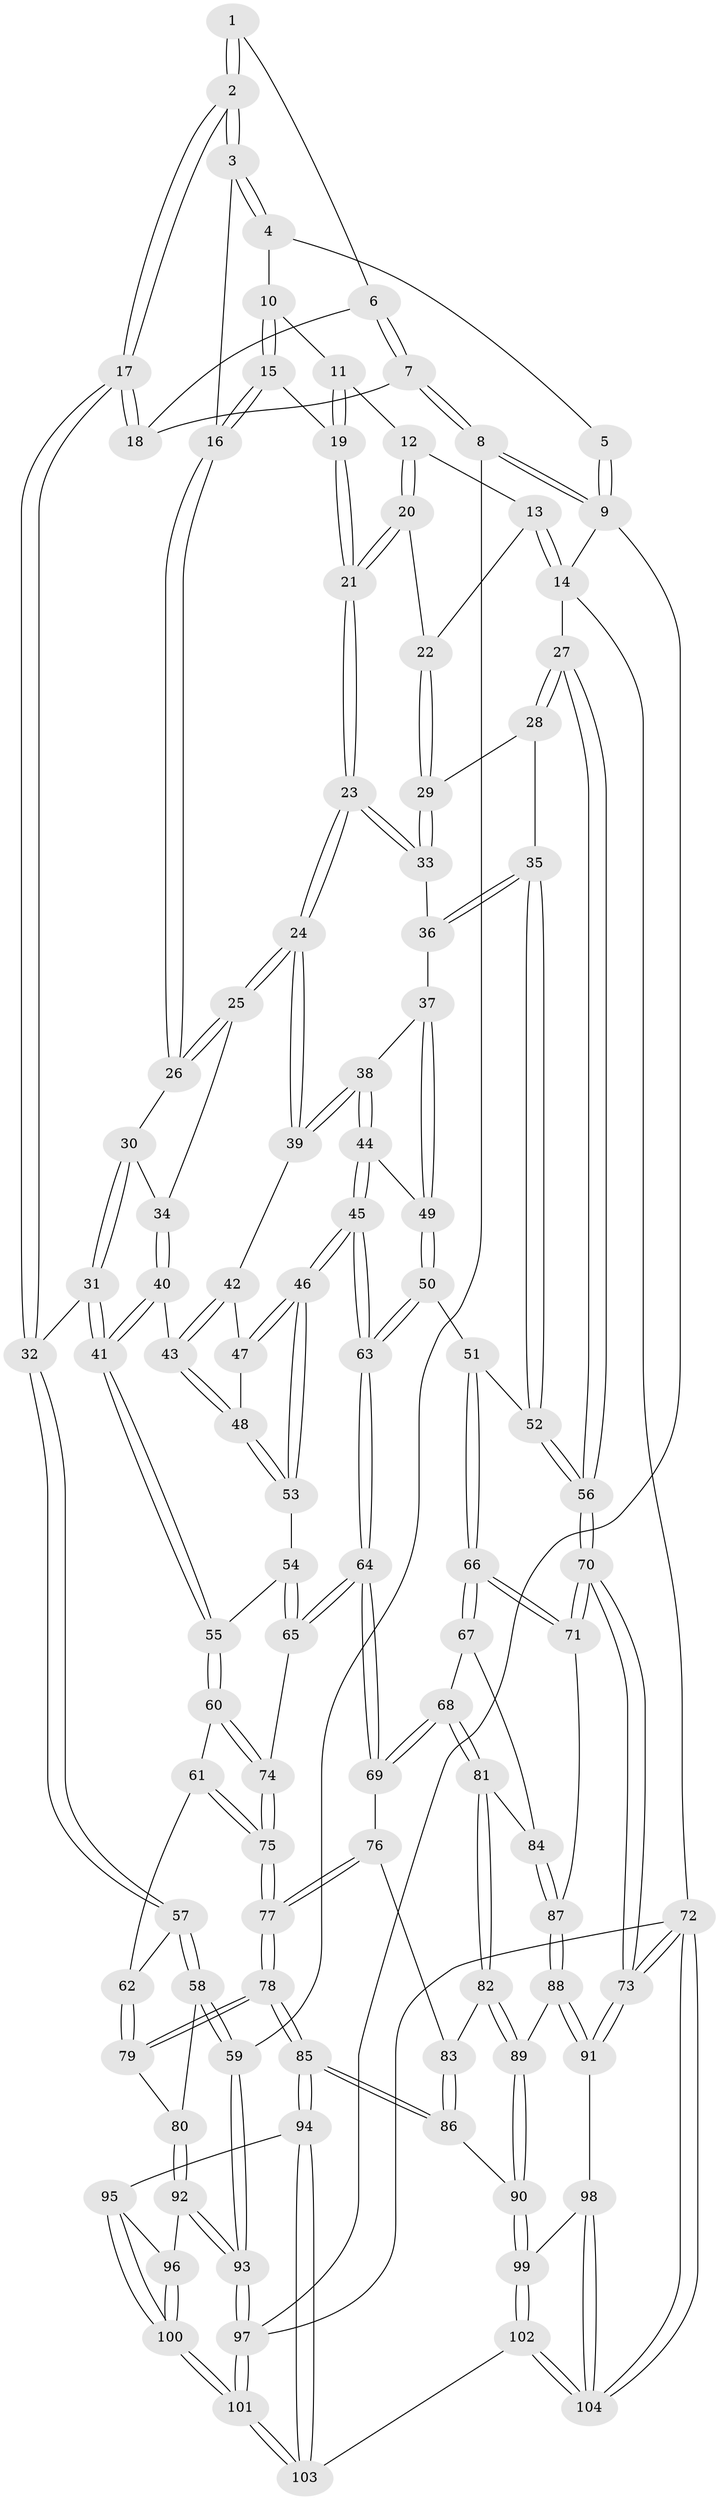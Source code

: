 // coarse degree distribution, {3: 0.0967741935483871, 4: 0.532258064516129, 5: 0.2903225806451613, 6: 0.08064516129032258}
// Generated by graph-tools (version 1.1) at 2025/52/02/27/25 19:52:44]
// undirected, 104 vertices, 257 edges
graph export_dot {
graph [start="1"]
  node [color=gray90,style=filled];
  1 [pos="+0.15031906775963003+0"];
  2 [pos="+0.29350841533961575+0.1238327549412155"];
  3 [pos="+0.45539361169205966+0.001152029310323078"];
  4 [pos="+0.5005194185338067+0"];
  5 [pos="+0.1471194743130957+0"];
  6 [pos="+0.11883906946612088+0"];
  7 [pos="+0+0.22193037033997726"];
  8 [pos="+0+0.2575784755135442"];
  9 [pos="+0+0"];
  10 [pos="+0.5318692528655388+0"];
  11 [pos="+0.9439794666132872+0"];
  12 [pos="+0.9475385169990914+0"];
  13 [pos="+1+0"];
  14 [pos="+1+0"];
  15 [pos="+0.6517438874227525+0.061803609917547166"];
  16 [pos="+0.5089475244402755+0.11768298056306178"];
  17 [pos="+0.2404891223266332+0.25202312117955095"];
  18 [pos="+0.21887091264895026+0.24555572301001416"];
  19 [pos="+0.6703179309643529+0.08204257570043437"];
  20 [pos="+0.7123011778862148+0.1511347176227892"];
  21 [pos="+0.7105841825123828+0.15243341960663434"];
  22 [pos="+0.8879682350692111+0.11223649059261533"];
  23 [pos="+0.6941108389700835+0.19459456530027797"];
  24 [pos="+0.6556423458136859+0.21766537916453427"];
  25 [pos="+0.6451876687104977+0.21338131939369157"];
  26 [pos="+0.5167968328348326+0.14890119684880565"];
  27 [pos="+1+0.11120786395895542"];
  28 [pos="+0.9135210136930765+0.19674742771485806"];
  29 [pos="+0.9097250372250328+0.18838268074893694"];
  30 [pos="+0.4834328904082593+0.18757357651568252"];
  31 [pos="+0.2699274444767645+0.2752129965431288"];
  32 [pos="+0.2529254842659324+0.2684042841890096"];
  33 [pos="+0.7018431350820843+0.19924642839390003"];
  34 [pos="+0.49845237511227264+0.2807898273530564"];
  35 [pos="+0.9035824438803006+0.26924955495407815"];
  36 [pos="+0.7507702265298+0.2365840441340195"];
  37 [pos="+0.7789027652981891+0.32627312272005093"];
  38 [pos="+0.6715113644249318+0.29667246970434247"];
  39 [pos="+0.6509865495145057+0.24019455893706682"];
  40 [pos="+0.497277928782312+0.30142886727434703"];
  41 [pos="+0.34733206010863793+0.3440635795932832"];
  42 [pos="+0.6451057334901196+0.24661906936222158"];
  43 [pos="+0.5197280040612535+0.31784585219730577"];
  44 [pos="+0.6916564425693312+0.35878329559877165"];
  45 [pos="+0.6284100139692631+0.4363438671070281"];
  46 [pos="+0.6017583216434728+0.4160929625575042"];
  47 [pos="+0.6063555496783906+0.32494470267915654"];
  48 [pos="+0.5313110771178079+0.3549119688687466"];
  49 [pos="+0.8037348744340943+0.391393929817204"];
  50 [pos="+0.8079306967252536+0.39452524979539694"];
  51 [pos="+0.8315242604716835+0.3988373052710761"];
  52 [pos="+0.9237080567595461+0.3321933304696138"];
  53 [pos="+0.5315025212946426+0.3954451933618661"];
  54 [pos="+0.49991657503195963+0.4149265007106013"];
  55 [pos="+0.38509725887000323+0.4111337157546641"];
  56 [pos="+1+0.43580794101386505"];
  57 [pos="+0.15344232636707436+0.5149783647841502"];
  58 [pos="+0.04984007883004807+0.5884315757564595"];
  59 [pos="+0+0.5644638679381829"];
  60 [pos="+0.38401352026563795+0.42591302424426647"];
  61 [pos="+0.35981473363262517+0.5001020904152936"];
  62 [pos="+0.3081910958350905+0.5448556139051549"];
  63 [pos="+0.6513454750781406+0.5267779922091154"];
  64 [pos="+0.6499501964620054+0.5376930566807272"];
  65 [pos="+0.5258848401853571+0.5189571027774901"];
  66 [pos="+0.8704848291632956+0.6102996946576428"];
  67 [pos="+0.6938936754705917+0.5899706562044871"];
  68 [pos="+0.6737437466884033+0.5852258127092408"];
  69 [pos="+0.6675167802775478+0.5816098179371514"];
  70 [pos="+1+0.7292049309395607"];
  71 [pos="+0.8926290682844209+0.6264327620593464"];
  72 [pos="+1+1"];
  73 [pos="+1+1"];
  74 [pos="+0.4996358082396143+0.5319932022424038"];
  75 [pos="+0.45789857411100865+0.5857319712253796"];
  76 [pos="+0.6332644448787536+0.6087810327805978"];
  77 [pos="+0.45666526029757815+0.6839724253941906"];
  78 [pos="+0.41561954515456634+0.7502753375152228"];
  79 [pos="+0.34986107560916097+0.7202156760398307"];
  80 [pos="+0.17559908265066995+0.7300800758198261"];
  81 [pos="+0.6748548400351132+0.7255319265253705"];
  82 [pos="+0.6621383059448332+0.7507974305804542"];
  83 [pos="+0.6020255297757455+0.7320876513320446"];
  84 [pos="+0.7361408104899312+0.7381160922298179"];
  85 [pos="+0.4373540362638236+0.7997936893533052"];
  86 [pos="+0.4852346666503465+0.8041071830596491"];
  87 [pos="+0.767238026389785+0.7630718081526074"];
  88 [pos="+0.7549450162665909+0.8089718614227128"];
  89 [pos="+0.672965073360153+0.8186419060173475"];
  90 [pos="+0.6294216336755978+0.858261461527263"];
  91 [pos="+0.8232488708213095+0.8850882674103329"];
  92 [pos="+0.16541333246058673+0.7810793056484584"];
  93 [pos="+0+0.9995281945335587"];
  94 [pos="+0.4064362746213435+0.9081632829145999"];
  95 [pos="+0.2812161034557563+0.918127688680243"];
  96 [pos="+0.1665736970960931+0.8343640481294725"];
  97 [pos="+0+1"];
  98 [pos="+0.6972146185037791+0.9023090497409642"];
  99 [pos="+0.6339640472095376+0.8742082888458369"];
  100 [pos="+0+1"];
  101 [pos="+0+1"];
  102 [pos="+0.5982597058749797+1"];
  103 [pos="+0.4812412972467318+1"];
  104 [pos="+0.8835309326096117+1"];
  1 -- 2;
  1 -- 2;
  1 -- 6;
  2 -- 3;
  2 -- 3;
  2 -- 17;
  2 -- 17;
  3 -- 4;
  3 -- 4;
  3 -- 16;
  4 -- 5;
  4 -- 10;
  5 -- 9;
  5 -- 9;
  6 -- 7;
  6 -- 7;
  6 -- 18;
  7 -- 8;
  7 -- 8;
  7 -- 18;
  8 -- 9;
  8 -- 9;
  8 -- 59;
  9 -- 14;
  9 -- 97;
  10 -- 11;
  10 -- 15;
  10 -- 15;
  11 -- 12;
  11 -- 19;
  11 -- 19;
  12 -- 13;
  12 -- 20;
  12 -- 20;
  13 -- 14;
  13 -- 14;
  13 -- 22;
  14 -- 27;
  14 -- 72;
  15 -- 16;
  15 -- 16;
  15 -- 19;
  16 -- 26;
  16 -- 26;
  17 -- 18;
  17 -- 18;
  17 -- 32;
  17 -- 32;
  19 -- 21;
  19 -- 21;
  20 -- 21;
  20 -- 21;
  20 -- 22;
  21 -- 23;
  21 -- 23;
  22 -- 29;
  22 -- 29;
  23 -- 24;
  23 -- 24;
  23 -- 33;
  23 -- 33;
  24 -- 25;
  24 -- 25;
  24 -- 39;
  24 -- 39;
  25 -- 26;
  25 -- 26;
  25 -- 34;
  26 -- 30;
  27 -- 28;
  27 -- 28;
  27 -- 56;
  27 -- 56;
  28 -- 29;
  28 -- 35;
  29 -- 33;
  29 -- 33;
  30 -- 31;
  30 -- 31;
  30 -- 34;
  31 -- 32;
  31 -- 41;
  31 -- 41;
  32 -- 57;
  32 -- 57;
  33 -- 36;
  34 -- 40;
  34 -- 40;
  35 -- 36;
  35 -- 36;
  35 -- 52;
  35 -- 52;
  36 -- 37;
  37 -- 38;
  37 -- 49;
  37 -- 49;
  38 -- 39;
  38 -- 39;
  38 -- 44;
  38 -- 44;
  39 -- 42;
  40 -- 41;
  40 -- 41;
  40 -- 43;
  41 -- 55;
  41 -- 55;
  42 -- 43;
  42 -- 43;
  42 -- 47;
  43 -- 48;
  43 -- 48;
  44 -- 45;
  44 -- 45;
  44 -- 49;
  45 -- 46;
  45 -- 46;
  45 -- 63;
  45 -- 63;
  46 -- 47;
  46 -- 47;
  46 -- 53;
  46 -- 53;
  47 -- 48;
  48 -- 53;
  48 -- 53;
  49 -- 50;
  49 -- 50;
  50 -- 51;
  50 -- 63;
  50 -- 63;
  51 -- 52;
  51 -- 66;
  51 -- 66;
  52 -- 56;
  52 -- 56;
  53 -- 54;
  54 -- 55;
  54 -- 65;
  54 -- 65;
  55 -- 60;
  55 -- 60;
  56 -- 70;
  56 -- 70;
  57 -- 58;
  57 -- 58;
  57 -- 62;
  58 -- 59;
  58 -- 59;
  58 -- 80;
  59 -- 93;
  59 -- 93;
  60 -- 61;
  60 -- 74;
  60 -- 74;
  61 -- 62;
  61 -- 75;
  61 -- 75;
  62 -- 79;
  62 -- 79;
  63 -- 64;
  63 -- 64;
  64 -- 65;
  64 -- 65;
  64 -- 69;
  64 -- 69;
  65 -- 74;
  66 -- 67;
  66 -- 67;
  66 -- 71;
  66 -- 71;
  67 -- 68;
  67 -- 84;
  68 -- 69;
  68 -- 69;
  68 -- 81;
  68 -- 81;
  69 -- 76;
  70 -- 71;
  70 -- 71;
  70 -- 73;
  70 -- 73;
  71 -- 87;
  72 -- 73;
  72 -- 73;
  72 -- 104;
  72 -- 104;
  72 -- 97;
  73 -- 91;
  73 -- 91;
  74 -- 75;
  74 -- 75;
  75 -- 77;
  75 -- 77;
  76 -- 77;
  76 -- 77;
  76 -- 83;
  77 -- 78;
  77 -- 78;
  78 -- 79;
  78 -- 79;
  78 -- 85;
  78 -- 85;
  79 -- 80;
  80 -- 92;
  80 -- 92;
  81 -- 82;
  81 -- 82;
  81 -- 84;
  82 -- 83;
  82 -- 89;
  82 -- 89;
  83 -- 86;
  83 -- 86;
  84 -- 87;
  84 -- 87;
  85 -- 86;
  85 -- 86;
  85 -- 94;
  85 -- 94;
  86 -- 90;
  87 -- 88;
  87 -- 88;
  88 -- 89;
  88 -- 91;
  88 -- 91;
  89 -- 90;
  89 -- 90;
  90 -- 99;
  90 -- 99;
  91 -- 98;
  92 -- 93;
  92 -- 93;
  92 -- 96;
  93 -- 97;
  93 -- 97;
  94 -- 95;
  94 -- 103;
  94 -- 103;
  95 -- 96;
  95 -- 100;
  95 -- 100;
  96 -- 100;
  96 -- 100;
  97 -- 101;
  97 -- 101;
  98 -- 99;
  98 -- 104;
  98 -- 104;
  99 -- 102;
  99 -- 102;
  100 -- 101;
  100 -- 101;
  101 -- 103;
  101 -- 103;
  102 -- 103;
  102 -- 104;
  102 -- 104;
}
